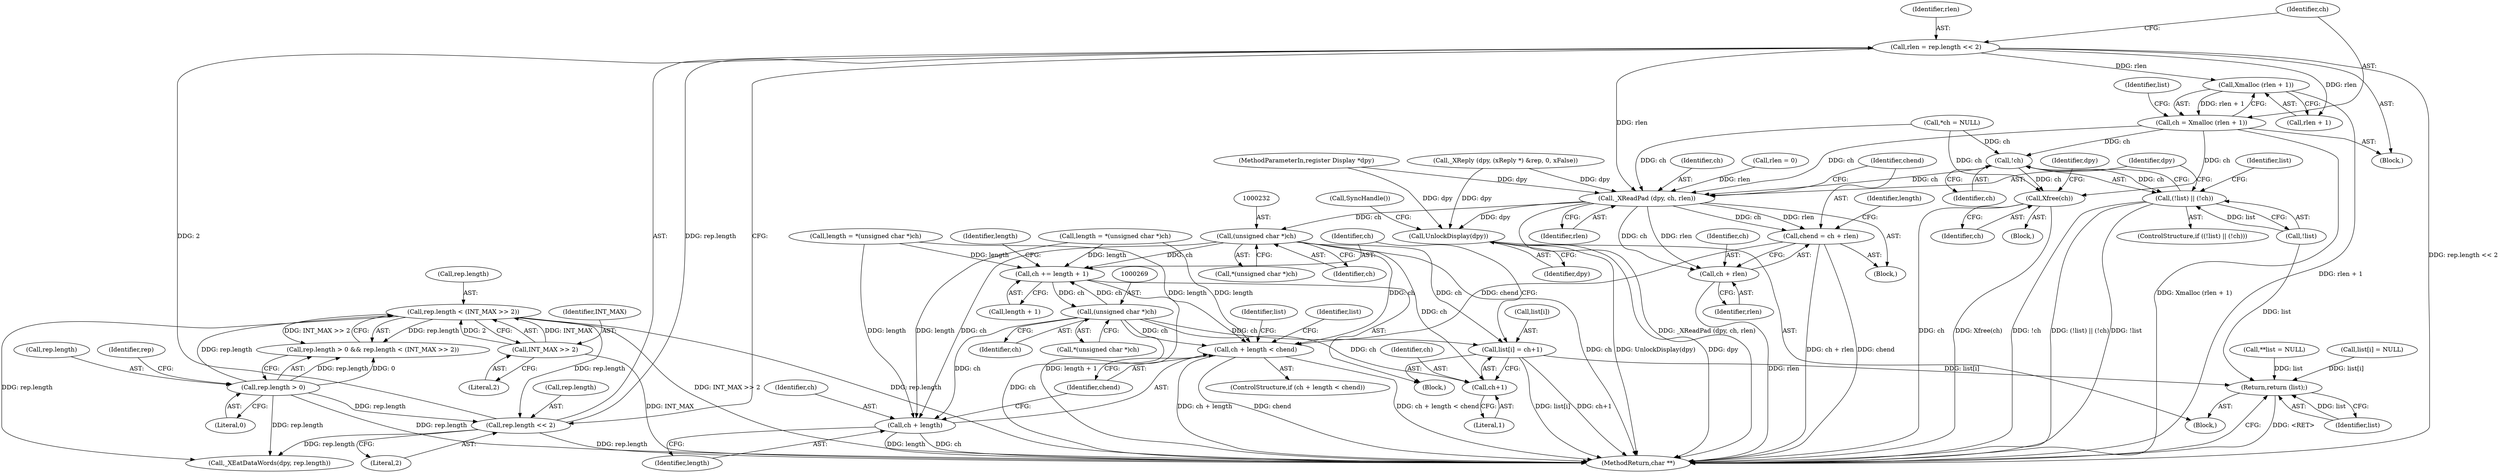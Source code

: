 digraph "0_libx11_dbf72805fd9d7b1846fe9a11b46f3994bfc27fea_0@API" {
"1000192" [label="(Call,Xmalloc (rlen + 1))"];
"1000183" [label="(Call,rlen = rep.length << 2)"];
"1000185" [label="(Call,rep.length << 2)"];
"1000175" [label="(Call,rep.length < (INT_MAX >> 2))"];
"1000170" [label="(Call,rep.length > 0)"];
"1000179" [label="(Call,INT_MAX >> 2)"];
"1000190" [label="(Call,ch = Xmalloc (rlen + 1))"];
"1000200" [label="(Call,!ch)"];
"1000197" [label="(Call,(!list) || (!ch))"];
"1000205" [label="(Call,Xfree(ch))"];
"1000219" [label="(Call,_XReadPad (dpy, ch, rlen))"];
"1000223" [label="(Call,chend = ch + rlen)"];
"1000247" [label="(Call,ch + length < chend)"];
"1000225" [label="(Call,ch + rlen)"];
"1000231" [label="(Call,(unsigned char *)ch)"];
"1000248" [label="(Call,ch + length)"];
"1000253" [label="(Call,list[i] = ch+1)"];
"1000290" [label="(Return,return (list);)"];
"1000257" [label="(Call,ch+1)"];
"1000260" [label="(Call,ch += length + 1)"];
"1000268" [label="(Call,(unsigned char *)ch)"];
"1000287" [label="(Call,UnlockDisplay(dpy))"];
"1000204" [label="(Identifier,list)"];
"1000109" [label="(Block,)"];
"1000288" [label="(Identifier,dpy)"];
"1000227" [label="(Identifier,rlen)"];
"1000261" [label="(Identifier,ch)"];
"1000265" [label="(Call,length = *(unsigned char *)ch)"];
"1000250" [label="(Identifier,length)"];
"1000171" [label="(Call,rep.length)"];
"1000252" [label="(Block,)"];
"1000176" [label="(Call,rep.length)"];
"1000258" [label="(Identifier,ch)"];
"1000289" [label="(Call,SyncHandle())"];
"1000201" [label="(Identifier,ch)"];
"1000253" [label="(Call,list[i] = ch+1)"];
"1000193" [label="(Call,rlen + 1)"];
"1000202" [label="(Block,)"];
"1000291" [label="(Identifier,list)"];
"1000268" [label="(Call,(unsigned char *)ch)"];
"1000219" [label="(Call,_XReadPad (dpy, ch, rlen))"];
"1000198" [label="(Call,!list)"];
"1000287" [label="(Call,UnlockDisplay(dpy))"];
"1000248" [label="(Call,ch + length)"];
"1000184" [label="(Identifier,rlen)"];
"1000208" [label="(Identifier,dpy)"];
"1000197" [label="(Call,(!list) || (!ch))"];
"1000224" [label="(Identifier,chend)"];
"1000233" [label="(Identifier,ch)"];
"1000180" [label="(Identifier,INT_MAX)"];
"1000189" [label="(Literal,2)"];
"1000229" [label="(Identifier,length)"];
"1000254" [label="(Call,list[i])"];
"1000175" [label="(Call,rep.length < (INT_MAX >> 2))"];
"1000192" [label="(Call,Xmalloc (rlen + 1))"];
"1000177" [label="(Identifier,rep)"];
"1000231" [label="(Call,(unsigned char *)ch)"];
"1000112" [label="(Call,**list = NULL)"];
"1000223" [label="(Call,chend = ch + rlen)"];
"1000292" [label="(MethodReturn,char **)"];
"1000266" [label="(Identifier,length)"];
"1000182" [label="(Block,)"];
"1000228" [label="(Call,length = *(unsigned char *)ch)"];
"1000270" [label="(Identifier,ch)"];
"1000257" [label="(Call,ch+1)"];
"1000170" [label="(Call,rep.length > 0)"];
"1000107" [label="(MethodParameterIn,register Display *dpy)"];
"1000186" [label="(Call,rep.length)"];
"1000190" [label="(Call,ch = Xmalloc (rlen + 1))"];
"1000255" [label="(Identifier,list)"];
"1000262" [label="(Call,length + 1)"];
"1000260" [label="(Call,ch += length + 1)"];
"1000249" [label="(Identifier,ch)"];
"1000191" [label="(Identifier,ch)"];
"1000221" [label="(Identifier,ch)"];
"1000200" [label="(Call,!ch)"];
"1000247" [label="(Call,ch + length < chend)"];
"1000278" [label="(Call,list[i] = NULL)"];
"1000267" [label="(Call,*(unsigned char *)ch)"];
"1000116" [label="(Call,*ch = NULL)"];
"1000183" [label="(Call,rlen = rep.length << 2)"];
"1000158" [label="(Block,)"];
"1000220" [label="(Identifier,dpy)"];
"1000179" [label="(Call,INT_MAX >> 2)"];
"1000199" [label="(Identifier,list)"];
"1000222" [label="(Identifier,rlen)"];
"1000138" [label="(Call,_XReply (dpy, (xReply *) &rep, 0, xFalse))"];
"1000128" [label="(Call,rlen = 0)"];
"1000226" [label="(Identifier,ch)"];
"1000259" [label="(Literal,1)"];
"1000225" [label="(Call,ch + rlen)"];
"1000246" [label="(ControlStructure,if (ch + length < chend))"];
"1000169" [label="(Call,rep.length > 0 && rep.length < (INT_MAX >> 2))"];
"1000206" [label="(Identifier,ch)"];
"1000230" [label="(Call,*(unsigned char *)ch)"];
"1000205" [label="(Call,Xfree(ch))"];
"1000280" [label="(Identifier,list)"];
"1000251" [label="(Identifier,chend)"];
"1000196" [label="(ControlStructure,if ((!list) || (!ch)))"];
"1000290" [label="(Return,return (list);)"];
"1000181" [label="(Literal,2)"];
"1000207" [label="(Call,_XEatDataWords(dpy, rep.length))"];
"1000185" [label="(Call,rep.length << 2)"];
"1000174" [label="(Literal,0)"];
"1000192" -> "1000190"  [label="AST: "];
"1000192" -> "1000193"  [label="CFG: "];
"1000193" -> "1000192"  [label="AST: "];
"1000190" -> "1000192"  [label="CFG: "];
"1000192" -> "1000292"  [label="DDG: rlen + 1"];
"1000192" -> "1000190"  [label="DDG: rlen + 1"];
"1000183" -> "1000192"  [label="DDG: rlen"];
"1000183" -> "1000182"  [label="AST: "];
"1000183" -> "1000185"  [label="CFG: "];
"1000184" -> "1000183"  [label="AST: "];
"1000185" -> "1000183"  [label="AST: "];
"1000191" -> "1000183"  [label="CFG: "];
"1000183" -> "1000292"  [label="DDG: rep.length << 2"];
"1000185" -> "1000183"  [label="DDG: rep.length"];
"1000185" -> "1000183"  [label="DDG: 2"];
"1000183" -> "1000193"  [label="DDG: rlen"];
"1000183" -> "1000219"  [label="DDG: rlen"];
"1000185" -> "1000189"  [label="CFG: "];
"1000186" -> "1000185"  [label="AST: "];
"1000189" -> "1000185"  [label="AST: "];
"1000185" -> "1000292"  [label="DDG: rep.length"];
"1000175" -> "1000185"  [label="DDG: rep.length"];
"1000170" -> "1000185"  [label="DDG: rep.length"];
"1000185" -> "1000207"  [label="DDG: rep.length"];
"1000175" -> "1000169"  [label="AST: "];
"1000175" -> "1000179"  [label="CFG: "];
"1000176" -> "1000175"  [label="AST: "];
"1000179" -> "1000175"  [label="AST: "];
"1000169" -> "1000175"  [label="CFG: "];
"1000175" -> "1000292"  [label="DDG: INT_MAX >> 2"];
"1000175" -> "1000292"  [label="DDG: rep.length"];
"1000175" -> "1000169"  [label="DDG: rep.length"];
"1000175" -> "1000169"  [label="DDG: INT_MAX >> 2"];
"1000170" -> "1000175"  [label="DDG: rep.length"];
"1000179" -> "1000175"  [label="DDG: INT_MAX"];
"1000179" -> "1000175"  [label="DDG: 2"];
"1000175" -> "1000207"  [label="DDG: rep.length"];
"1000170" -> "1000169"  [label="AST: "];
"1000170" -> "1000174"  [label="CFG: "];
"1000171" -> "1000170"  [label="AST: "];
"1000174" -> "1000170"  [label="AST: "];
"1000177" -> "1000170"  [label="CFG: "];
"1000169" -> "1000170"  [label="CFG: "];
"1000170" -> "1000292"  [label="DDG: rep.length"];
"1000170" -> "1000169"  [label="DDG: rep.length"];
"1000170" -> "1000169"  [label="DDG: 0"];
"1000170" -> "1000207"  [label="DDG: rep.length"];
"1000179" -> "1000181"  [label="CFG: "];
"1000180" -> "1000179"  [label="AST: "];
"1000181" -> "1000179"  [label="AST: "];
"1000179" -> "1000292"  [label="DDG: INT_MAX"];
"1000190" -> "1000182"  [label="AST: "];
"1000191" -> "1000190"  [label="AST: "];
"1000199" -> "1000190"  [label="CFG: "];
"1000190" -> "1000292"  [label="DDG: Xmalloc (rlen + 1)"];
"1000190" -> "1000200"  [label="DDG: ch"];
"1000190" -> "1000205"  [label="DDG: ch"];
"1000190" -> "1000219"  [label="DDG: ch"];
"1000200" -> "1000197"  [label="AST: "];
"1000200" -> "1000201"  [label="CFG: "];
"1000201" -> "1000200"  [label="AST: "];
"1000197" -> "1000200"  [label="CFG: "];
"1000200" -> "1000197"  [label="DDG: ch"];
"1000116" -> "1000200"  [label="DDG: ch"];
"1000200" -> "1000205"  [label="DDG: ch"];
"1000200" -> "1000219"  [label="DDG: ch"];
"1000197" -> "1000196"  [label="AST: "];
"1000197" -> "1000198"  [label="CFG: "];
"1000198" -> "1000197"  [label="AST: "];
"1000204" -> "1000197"  [label="CFG: "];
"1000220" -> "1000197"  [label="CFG: "];
"1000197" -> "1000292"  [label="DDG: !ch"];
"1000197" -> "1000292"  [label="DDG: (!list) || (!ch)"];
"1000197" -> "1000292"  [label="DDG: !list"];
"1000198" -> "1000197"  [label="DDG: list"];
"1000205" -> "1000202"  [label="AST: "];
"1000205" -> "1000206"  [label="CFG: "];
"1000206" -> "1000205"  [label="AST: "];
"1000208" -> "1000205"  [label="CFG: "];
"1000205" -> "1000292"  [label="DDG: ch"];
"1000205" -> "1000292"  [label="DDG: Xfree(ch)"];
"1000116" -> "1000205"  [label="DDG: ch"];
"1000219" -> "1000158"  [label="AST: "];
"1000219" -> "1000222"  [label="CFG: "];
"1000220" -> "1000219"  [label="AST: "];
"1000221" -> "1000219"  [label="AST: "];
"1000222" -> "1000219"  [label="AST: "];
"1000224" -> "1000219"  [label="CFG: "];
"1000219" -> "1000292"  [label="DDG: _XReadPad (dpy, ch, rlen)"];
"1000138" -> "1000219"  [label="DDG: dpy"];
"1000107" -> "1000219"  [label="DDG: dpy"];
"1000116" -> "1000219"  [label="DDG: ch"];
"1000128" -> "1000219"  [label="DDG: rlen"];
"1000219" -> "1000223"  [label="DDG: ch"];
"1000219" -> "1000223"  [label="DDG: rlen"];
"1000219" -> "1000225"  [label="DDG: ch"];
"1000219" -> "1000225"  [label="DDG: rlen"];
"1000219" -> "1000231"  [label="DDG: ch"];
"1000219" -> "1000287"  [label="DDG: dpy"];
"1000223" -> "1000158"  [label="AST: "];
"1000223" -> "1000225"  [label="CFG: "];
"1000224" -> "1000223"  [label="AST: "];
"1000225" -> "1000223"  [label="AST: "];
"1000229" -> "1000223"  [label="CFG: "];
"1000223" -> "1000292"  [label="DDG: ch + rlen"];
"1000223" -> "1000292"  [label="DDG: chend"];
"1000223" -> "1000247"  [label="DDG: chend"];
"1000247" -> "1000246"  [label="AST: "];
"1000247" -> "1000251"  [label="CFG: "];
"1000248" -> "1000247"  [label="AST: "];
"1000251" -> "1000247"  [label="AST: "];
"1000255" -> "1000247"  [label="CFG: "];
"1000280" -> "1000247"  [label="CFG: "];
"1000247" -> "1000292"  [label="DDG: ch + length"];
"1000247" -> "1000292"  [label="DDG: chend"];
"1000247" -> "1000292"  [label="DDG: ch + length < chend"];
"1000231" -> "1000247"  [label="DDG: ch"];
"1000268" -> "1000247"  [label="DDG: ch"];
"1000228" -> "1000247"  [label="DDG: length"];
"1000265" -> "1000247"  [label="DDG: length"];
"1000225" -> "1000227"  [label="CFG: "];
"1000226" -> "1000225"  [label="AST: "];
"1000227" -> "1000225"  [label="AST: "];
"1000225" -> "1000292"  [label="DDG: rlen"];
"1000231" -> "1000230"  [label="AST: "];
"1000231" -> "1000233"  [label="CFG: "];
"1000232" -> "1000231"  [label="AST: "];
"1000233" -> "1000231"  [label="AST: "];
"1000230" -> "1000231"  [label="CFG: "];
"1000231" -> "1000292"  [label="DDG: ch"];
"1000231" -> "1000248"  [label="DDG: ch"];
"1000231" -> "1000253"  [label="DDG: ch"];
"1000231" -> "1000257"  [label="DDG: ch"];
"1000231" -> "1000260"  [label="DDG: ch"];
"1000248" -> "1000250"  [label="CFG: "];
"1000249" -> "1000248"  [label="AST: "];
"1000250" -> "1000248"  [label="AST: "];
"1000251" -> "1000248"  [label="CFG: "];
"1000248" -> "1000292"  [label="DDG: length"];
"1000248" -> "1000292"  [label="DDG: ch"];
"1000268" -> "1000248"  [label="DDG: ch"];
"1000228" -> "1000248"  [label="DDG: length"];
"1000265" -> "1000248"  [label="DDG: length"];
"1000253" -> "1000252"  [label="AST: "];
"1000253" -> "1000257"  [label="CFG: "];
"1000254" -> "1000253"  [label="AST: "];
"1000257" -> "1000253"  [label="AST: "];
"1000261" -> "1000253"  [label="CFG: "];
"1000253" -> "1000292"  [label="DDG: list[i]"];
"1000253" -> "1000292"  [label="DDG: ch+1"];
"1000268" -> "1000253"  [label="DDG: ch"];
"1000253" -> "1000290"  [label="DDG: list[i]"];
"1000290" -> "1000109"  [label="AST: "];
"1000290" -> "1000291"  [label="CFG: "];
"1000291" -> "1000290"  [label="AST: "];
"1000292" -> "1000290"  [label="CFG: "];
"1000290" -> "1000292"  [label="DDG: <RET>"];
"1000291" -> "1000290"  [label="DDG: list"];
"1000198" -> "1000290"  [label="DDG: list"];
"1000112" -> "1000290"  [label="DDG: list"];
"1000278" -> "1000290"  [label="DDG: list[i]"];
"1000257" -> "1000259"  [label="CFG: "];
"1000258" -> "1000257"  [label="AST: "];
"1000259" -> "1000257"  [label="AST: "];
"1000268" -> "1000257"  [label="DDG: ch"];
"1000260" -> "1000252"  [label="AST: "];
"1000260" -> "1000262"  [label="CFG: "];
"1000261" -> "1000260"  [label="AST: "];
"1000262" -> "1000260"  [label="AST: "];
"1000266" -> "1000260"  [label="CFG: "];
"1000260" -> "1000292"  [label="DDG: length + 1"];
"1000228" -> "1000260"  [label="DDG: length"];
"1000265" -> "1000260"  [label="DDG: length"];
"1000268" -> "1000260"  [label="DDG: ch"];
"1000260" -> "1000268"  [label="DDG: ch"];
"1000268" -> "1000267"  [label="AST: "];
"1000268" -> "1000270"  [label="CFG: "];
"1000269" -> "1000268"  [label="AST: "];
"1000270" -> "1000268"  [label="AST: "];
"1000267" -> "1000268"  [label="CFG: "];
"1000268" -> "1000292"  [label="DDG: ch"];
"1000287" -> "1000109"  [label="AST: "];
"1000287" -> "1000288"  [label="CFG: "];
"1000288" -> "1000287"  [label="AST: "];
"1000289" -> "1000287"  [label="CFG: "];
"1000287" -> "1000292"  [label="DDG: UnlockDisplay(dpy)"];
"1000287" -> "1000292"  [label="DDG: dpy"];
"1000138" -> "1000287"  [label="DDG: dpy"];
"1000107" -> "1000287"  [label="DDG: dpy"];
}
